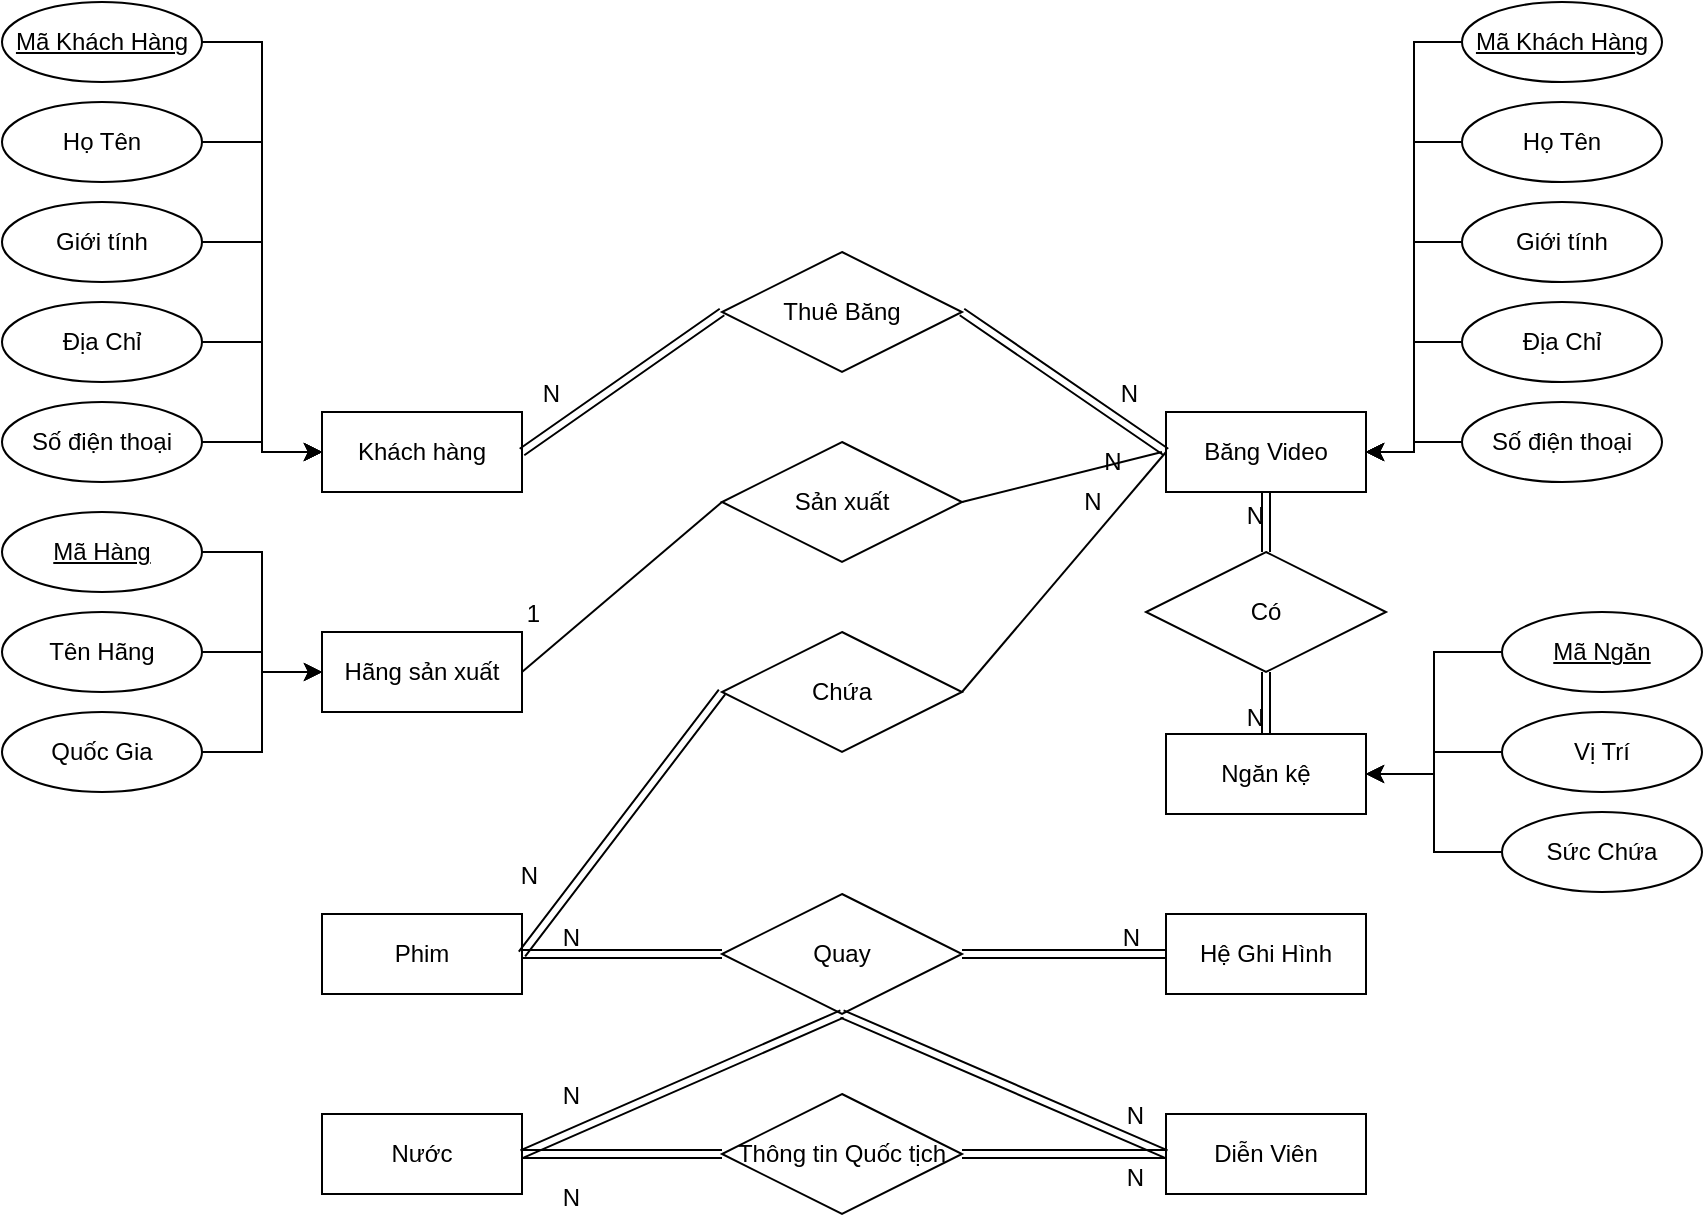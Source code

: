 <mxfile version="26.2.9">
  <diagram name="Page-1" id="sE5Lu7oL2mz3EywR8Kwq">
    <mxGraphModel dx="289" dy="1403" grid="1" gridSize="10" guides="1" tooltips="1" connect="1" arrows="1" fold="1" page="1" pageScale="1" pageWidth="850" pageHeight="1100" math="0" shadow="0">
      <root>
        <mxCell id="0" />
        <mxCell id="1" parent="0" />
        <mxCell id="dkwdVcKG5z0yBtyaXRZx-1" value="Khách hàng" style="whiteSpace=wrap;html=1;align=center;" vertex="1" parent="1">
          <mxGeometry x="200" y="90" width="100" height="40" as="geometry" />
        </mxCell>
        <mxCell id="dkwdVcKG5z0yBtyaXRZx-2" value="Băng Video" style="whiteSpace=wrap;html=1;align=center;" vertex="1" parent="1">
          <mxGeometry x="622" y="90" width="100" height="40" as="geometry" />
        </mxCell>
        <mxCell id="dkwdVcKG5z0yBtyaXRZx-3" value="Hãng sản xuất" style="whiteSpace=wrap;html=1;align=center;" vertex="1" parent="1">
          <mxGeometry x="200" y="200" width="100" height="40" as="geometry" />
        </mxCell>
        <mxCell id="dkwdVcKG5z0yBtyaXRZx-4" value="Phim" style="whiteSpace=wrap;html=1;align=center;" vertex="1" parent="1">
          <mxGeometry x="200" y="341" width="100" height="40" as="geometry" />
        </mxCell>
        <mxCell id="dkwdVcKG5z0yBtyaXRZx-5" value="Ngăn kệ" style="whiteSpace=wrap;html=1;align=center;" vertex="1" parent="1">
          <mxGeometry x="622" y="251" width="100" height="40" as="geometry" />
        </mxCell>
        <mxCell id="dkwdVcKG5z0yBtyaXRZx-6" value="Nước" style="whiteSpace=wrap;html=1;align=center;" vertex="1" parent="1">
          <mxGeometry x="200" y="441" width="100" height="40" as="geometry" />
        </mxCell>
        <mxCell id="dkwdVcKG5z0yBtyaXRZx-7" value="Diễn Viên" style="whiteSpace=wrap;html=1;align=center;" vertex="1" parent="1">
          <mxGeometry x="622" y="441" width="100" height="40" as="geometry" />
        </mxCell>
        <mxCell id="dkwdVcKG5z0yBtyaXRZx-8" value="Hệ Ghi Hình" style="whiteSpace=wrap;html=1;align=center;" vertex="1" parent="1">
          <mxGeometry x="622" y="341" width="100" height="40" as="geometry" />
        </mxCell>
        <mxCell id="dkwdVcKG5z0yBtyaXRZx-19" value="Thuê Băng" style="shape=rhombus;perimeter=rhombusPerimeter;whiteSpace=wrap;html=1;align=center;" vertex="1" parent="1">
          <mxGeometry x="400" y="10" width="120" height="60" as="geometry" />
        </mxCell>
        <mxCell id="dkwdVcKG5z0yBtyaXRZx-20" value="" style="shape=link;html=1;rounded=0;exitX=0;exitY=0.5;exitDx=0;exitDy=0;entryX=1;entryY=0.5;entryDx=0;entryDy=0;" edge="1" parent="1" source="dkwdVcKG5z0yBtyaXRZx-19" target="dkwdVcKG5z0yBtyaXRZx-1">
          <mxGeometry relative="1" as="geometry">
            <mxPoint x="440" y="270" as="sourcePoint" />
            <mxPoint x="600" y="270" as="targetPoint" />
          </mxGeometry>
        </mxCell>
        <mxCell id="dkwdVcKG5z0yBtyaXRZx-21" value="N" style="resizable=0;html=1;whiteSpace=wrap;align=right;verticalAlign=bottom;" connectable="0" vertex="1" parent="dkwdVcKG5z0yBtyaXRZx-20">
          <mxGeometry x="1" relative="1" as="geometry">
            <mxPoint x="20" y="-20" as="offset" />
          </mxGeometry>
        </mxCell>
        <mxCell id="dkwdVcKG5z0yBtyaXRZx-23" value="" style="shape=link;html=1;rounded=0;exitX=1;exitY=0.5;exitDx=0;exitDy=0;entryX=0;entryY=0.5;entryDx=0;entryDy=0;" edge="1" parent="1" source="dkwdVcKG5z0yBtyaXRZx-19" target="dkwdVcKG5z0yBtyaXRZx-2">
          <mxGeometry relative="1" as="geometry">
            <mxPoint x="410" y="50" as="sourcePoint" />
            <mxPoint x="310" y="120" as="targetPoint" />
          </mxGeometry>
        </mxCell>
        <mxCell id="dkwdVcKG5z0yBtyaXRZx-24" value="N" style="resizable=0;html=1;whiteSpace=wrap;align=right;verticalAlign=bottom;" connectable="0" vertex="1" parent="dkwdVcKG5z0yBtyaXRZx-23">
          <mxGeometry x="1" relative="1" as="geometry">
            <mxPoint x="-12" y="-20" as="offset" />
          </mxGeometry>
        </mxCell>
        <mxCell id="dkwdVcKG5z0yBtyaXRZx-27" value="Sản xuất" style="shape=rhombus;perimeter=rhombusPerimeter;whiteSpace=wrap;html=1;align=center;" vertex="1" parent="1">
          <mxGeometry x="400" y="105" width="120" height="60" as="geometry" />
        </mxCell>
        <mxCell id="dkwdVcKG5z0yBtyaXRZx-28" value="" style="endArrow=none;html=1;rounded=0;exitX=0;exitY=0.5;exitDx=0;exitDy=0;entryX=1;entryY=0.5;entryDx=0;entryDy=0;" edge="1" parent="1" source="dkwdVcKG5z0yBtyaXRZx-27" target="dkwdVcKG5z0yBtyaXRZx-3">
          <mxGeometry relative="1" as="geometry">
            <mxPoint x="450" y="390" as="sourcePoint" />
            <mxPoint x="610" y="390" as="targetPoint" />
          </mxGeometry>
        </mxCell>
        <mxCell id="dkwdVcKG5z0yBtyaXRZx-29" value="1" style="resizable=0;html=1;whiteSpace=wrap;align=right;verticalAlign=bottom;" connectable="0" vertex="1" parent="dkwdVcKG5z0yBtyaXRZx-28">
          <mxGeometry x="1" relative="1" as="geometry">
            <mxPoint x="10" y="-20" as="offset" />
          </mxGeometry>
        </mxCell>
        <mxCell id="dkwdVcKG5z0yBtyaXRZx-30" value="" style="endArrow=none;html=1;rounded=0;exitX=1;exitY=0.5;exitDx=0;exitDy=0;" edge="1" parent="1" source="dkwdVcKG5z0yBtyaXRZx-27">
          <mxGeometry relative="1" as="geometry">
            <mxPoint x="400" y="380" as="sourcePoint" />
            <mxPoint x="620" y="110" as="targetPoint" />
          </mxGeometry>
        </mxCell>
        <mxCell id="dkwdVcKG5z0yBtyaXRZx-31" value="N" style="text;html=1;align=center;verticalAlign=middle;resizable=0;points=[];autosize=1;strokeColor=none;fillColor=none;" vertex="1" parent="1">
          <mxGeometry x="580" y="100" width="30" height="30" as="geometry" />
        </mxCell>
        <mxCell id="dkwdVcKG5z0yBtyaXRZx-33" value="Có" style="shape=rhombus;perimeter=rhombusPerimeter;whiteSpace=wrap;html=1;align=center;" vertex="1" parent="1">
          <mxGeometry x="612" y="160" width="120" height="60" as="geometry" />
        </mxCell>
        <mxCell id="dkwdVcKG5z0yBtyaXRZx-36" value="" style="shape=link;html=1;rounded=0;exitX=0.5;exitY=1;exitDx=0;exitDy=0;entryX=0.5;entryY=0;entryDx=0;entryDy=0;" edge="1" parent="1" source="dkwdVcKG5z0yBtyaXRZx-33" target="dkwdVcKG5z0yBtyaXRZx-5">
          <mxGeometry relative="1" as="geometry">
            <mxPoint x="500" y="280" as="sourcePoint" />
            <mxPoint x="660" y="280" as="targetPoint" />
          </mxGeometry>
        </mxCell>
        <mxCell id="dkwdVcKG5z0yBtyaXRZx-37" value="N" style="resizable=0;html=1;whiteSpace=wrap;align=right;verticalAlign=bottom;" connectable="0" vertex="1" parent="dkwdVcKG5z0yBtyaXRZx-36">
          <mxGeometry x="1" relative="1" as="geometry" />
        </mxCell>
        <mxCell id="dkwdVcKG5z0yBtyaXRZx-38" value="" style="shape=link;html=1;rounded=0;entryX=0.5;entryY=1;entryDx=0;entryDy=0;" edge="1" parent="1" source="dkwdVcKG5z0yBtyaXRZx-33" target="dkwdVcKG5z0yBtyaXRZx-2">
          <mxGeometry relative="1" as="geometry">
            <mxPoint x="500" y="280" as="sourcePoint" />
            <mxPoint x="590" y="220" as="targetPoint" />
          </mxGeometry>
        </mxCell>
        <mxCell id="dkwdVcKG5z0yBtyaXRZx-39" value="N" style="resizable=0;html=1;whiteSpace=wrap;align=right;verticalAlign=bottom;" connectable="0" vertex="1" parent="dkwdVcKG5z0yBtyaXRZx-38">
          <mxGeometry x="1" relative="1" as="geometry">
            <mxPoint y="20" as="offset" />
          </mxGeometry>
        </mxCell>
        <mxCell id="dkwdVcKG5z0yBtyaXRZx-40" value="Chứa" style="shape=rhombus;perimeter=rhombusPerimeter;whiteSpace=wrap;html=1;align=center;" vertex="1" parent="1">
          <mxGeometry x="400" y="200" width="120" height="60" as="geometry" />
        </mxCell>
        <mxCell id="dkwdVcKG5z0yBtyaXRZx-41" value="" style="endArrow=none;html=1;rounded=0;exitX=1;exitY=0.5;exitDx=0;exitDy=0;entryX=0;entryY=0.5;entryDx=0;entryDy=0;" edge="1" parent="1" source="dkwdVcKG5z0yBtyaXRZx-40" target="dkwdVcKG5z0yBtyaXRZx-2">
          <mxGeometry relative="1" as="geometry">
            <mxPoint x="400" y="280" as="sourcePoint" />
            <mxPoint x="560" y="280" as="targetPoint" />
          </mxGeometry>
        </mxCell>
        <mxCell id="dkwdVcKG5z0yBtyaXRZx-42" value="N" style="text;html=1;align=center;verticalAlign=middle;resizable=0;points=[];autosize=1;strokeColor=none;fillColor=none;" vertex="1" parent="1">
          <mxGeometry x="570" y="120" width="30" height="30" as="geometry" />
        </mxCell>
        <mxCell id="dkwdVcKG5z0yBtyaXRZx-45" value="" style="shape=link;html=1;rounded=0;exitX=0;exitY=0.5;exitDx=0;exitDy=0;entryX=1;entryY=0.5;entryDx=0;entryDy=0;" edge="1" parent="1" source="dkwdVcKG5z0yBtyaXRZx-40" target="dkwdVcKG5z0yBtyaXRZx-4">
          <mxGeometry relative="1" as="geometry">
            <mxPoint x="400" y="380" as="sourcePoint" />
            <mxPoint x="560" y="380" as="targetPoint" />
          </mxGeometry>
        </mxCell>
        <mxCell id="dkwdVcKG5z0yBtyaXRZx-46" value="N" style="resizable=0;html=1;whiteSpace=wrap;align=right;verticalAlign=bottom;" connectable="0" vertex="1" parent="dkwdVcKG5z0yBtyaXRZx-45">
          <mxGeometry x="1" relative="1" as="geometry">
            <mxPoint x="10" y="-31" as="offset" />
          </mxGeometry>
        </mxCell>
        <mxCell id="dkwdVcKG5z0yBtyaXRZx-47" value="Quay" style="shape=rhombus;perimeter=rhombusPerimeter;whiteSpace=wrap;html=1;align=center;" vertex="1" parent="1">
          <mxGeometry x="400" y="331" width="120" height="60" as="geometry" />
        </mxCell>
        <mxCell id="dkwdVcKG5z0yBtyaXRZx-48" value="" style="shape=link;html=1;rounded=0;exitX=0;exitY=0.5;exitDx=0;exitDy=0;entryX=1;entryY=0.5;entryDx=0;entryDy=0;" edge="1" parent="1" source="dkwdVcKG5z0yBtyaXRZx-47" target="dkwdVcKG5z0yBtyaXRZx-4">
          <mxGeometry relative="1" as="geometry">
            <mxPoint x="400" y="380" as="sourcePoint" />
            <mxPoint x="560" y="380" as="targetPoint" />
          </mxGeometry>
        </mxCell>
        <mxCell id="dkwdVcKG5z0yBtyaXRZx-49" value="N" style="resizable=0;html=1;whiteSpace=wrap;align=right;verticalAlign=bottom;" connectable="0" vertex="1" parent="dkwdVcKG5z0yBtyaXRZx-48">
          <mxGeometry x="1" relative="1" as="geometry">
            <mxPoint x="30" as="offset" />
          </mxGeometry>
        </mxCell>
        <mxCell id="dkwdVcKG5z0yBtyaXRZx-50" value="" style="shape=link;html=1;rounded=0;exitX=1;exitY=0.5;exitDx=0;exitDy=0;entryX=0;entryY=0.5;entryDx=0;entryDy=0;" edge="1" parent="1" source="dkwdVcKG5z0yBtyaXRZx-47" target="dkwdVcKG5z0yBtyaXRZx-8">
          <mxGeometry relative="1" as="geometry">
            <mxPoint x="410" y="371" as="sourcePoint" />
            <mxPoint x="310" y="371" as="targetPoint" />
          </mxGeometry>
        </mxCell>
        <mxCell id="dkwdVcKG5z0yBtyaXRZx-51" value="N" style="resizable=0;html=1;whiteSpace=wrap;align=right;verticalAlign=bottom;" connectable="0" vertex="1" parent="dkwdVcKG5z0yBtyaXRZx-50">
          <mxGeometry x="1" relative="1" as="geometry">
            <mxPoint x="-12" as="offset" />
          </mxGeometry>
        </mxCell>
        <mxCell id="dkwdVcKG5z0yBtyaXRZx-52" value="" style="shape=link;html=1;rounded=0;entryX=1;entryY=0.5;entryDx=0;entryDy=0;exitX=0.5;exitY=1;exitDx=0;exitDy=0;" edge="1" parent="1" source="dkwdVcKG5z0yBtyaXRZx-47" target="dkwdVcKG5z0yBtyaXRZx-6">
          <mxGeometry relative="1" as="geometry">
            <mxPoint x="400" y="480" as="sourcePoint" />
            <mxPoint x="560" y="480" as="targetPoint" />
          </mxGeometry>
        </mxCell>
        <mxCell id="dkwdVcKG5z0yBtyaXRZx-53" value="N" style="resizable=0;html=1;whiteSpace=wrap;align=right;verticalAlign=bottom;" connectable="0" vertex="1" parent="dkwdVcKG5z0yBtyaXRZx-52">
          <mxGeometry x="1" relative="1" as="geometry">
            <mxPoint x="30" y="-20" as="offset" />
          </mxGeometry>
        </mxCell>
        <mxCell id="dkwdVcKG5z0yBtyaXRZx-54" value="" style="shape=link;html=1;rounded=0;exitX=0.5;exitY=1;exitDx=0;exitDy=0;entryX=0;entryY=0.5;entryDx=0;entryDy=0;" edge="1" parent="1" source="dkwdVcKG5z0yBtyaXRZx-47" target="dkwdVcKG5z0yBtyaXRZx-7">
          <mxGeometry relative="1" as="geometry">
            <mxPoint x="400" y="480" as="sourcePoint" />
            <mxPoint x="560" y="480" as="targetPoint" />
          </mxGeometry>
        </mxCell>
        <mxCell id="dkwdVcKG5z0yBtyaXRZx-55" value="N" style="resizable=0;html=1;whiteSpace=wrap;align=right;verticalAlign=bottom;" connectable="0" vertex="1" parent="dkwdVcKG5z0yBtyaXRZx-54">
          <mxGeometry x="1" relative="1" as="geometry">
            <mxPoint x="-10" y="-11" as="offset" />
          </mxGeometry>
        </mxCell>
        <mxCell id="dkwdVcKG5z0yBtyaXRZx-57" value="Thông tin Quốc tịch" style="shape=rhombus;perimeter=rhombusPerimeter;whiteSpace=wrap;html=1;align=center;" vertex="1" parent="1">
          <mxGeometry x="400" y="431" width="120" height="60" as="geometry" />
        </mxCell>
        <mxCell id="dkwdVcKG5z0yBtyaXRZx-58" value="" style="shape=link;html=1;rounded=0;exitX=0;exitY=0.5;exitDx=0;exitDy=0;entryX=1;entryY=0.5;entryDx=0;entryDy=0;" edge="1" parent="1" source="dkwdVcKG5z0yBtyaXRZx-57" target="dkwdVcKG5z0yBtyaXRZx-6">
          <mxGeometry relative="1" as="geometry">
            <mxPoint x="400" y="480" as="sourcePoint" />
            <mxPoint x="560" y="480" as="targetPoint" />
          </mxGeometry>
        </mxCell>
        <mxCell id="dkwdVcKG5z0yBtyaXRZx-59" value="N" style="resizable=0;html=1;whiteSpace=wrap;align=right;verticalAlign=bottom;" connectable="0" vertex="1" parent="dkwdVcKG5z0yBtyaXRZx-58">
          <mxGeometry x="1" relative="1" as="geometry">
            <mxPoint x="30" y="30" as="offset" />
          </mxGeometry>
        </mxCell>
        <mxCell id="dkwdVcKG5z0yBtyaXRZx-60" value="" style="shape=link;html=1;rounded=0;exitX=1;exitY=0.5;exitDx=0;exitDy=0;entryX=0;entryY=0.5;entryDx=0;entryDy=0;" edge="1" parent="1" source="dkwdVcKG5z0yBtyaXRZx-57" target="dkwdVcKG5z0yBtyaXRZx-7">
          <mxGeometry relative="1" as="geometry">
            <mxPoint x="410" y="471" as="sourcePoint" />
            <mxPoint x="310" y="471" as="targetPoint" />
          </mxGeometry>
        </mxCell>
        <mxCell id="dkwdVcKG5z0yBtyaXRZx-61" value="N" style="resizable=0;html=1;whiteSpace=wrap;align=right;verticalAlign=bottom;" connectable="0" vertex="1" parent="dkwdVcKG5z0yBtyaXRZx-60">
          <mxGeometry x="1" relative="1" as="geometry">
            <mxPoint x="-10" y="20" as="offset" />
          </mxGeometry>
        </mxCell>
        <mxCell id="dkwdVcKG5z0yBtyaXRZx-67" style="edgeStyle=orthogonalEdgeStyle;rounded=0;orthogonalLoop=1;jettySize=auto;html=1;exitX=1;exitY=0.5;exitDx=0;exitDy=0;entryX=0;entryY=0.5;entryDx=0;entryDy=0;" edge="1" parent="1" source="dkwdVcKG5z0yBtyaXRZx-62" target="dkwdVcKG5z0yBtyaXRZx-1">
          <mxGeometry relative="1" as="geometry" />
        </mxCell>
        <mxCell id="dkwdVcKG5z0yBtyaXRZx-62" value="Mã Khách Hàng" style="ellipse;whiteSpace=wrap;html=1;align=center;fontStyle=4;" vertex="1" parent="1">
          <mxGeometry x="40" y="-115" width="100" height="40" as="geometry" />
        </mxCell>
        <mxCell id="dkwdVcKG5z0yBtyaXRZx-68" style="edgeStyle=orthogonalEdgeStyle;rounded=0;orthogonalLoop=1;jettySize=auto;html=1;exitX=1;exitY=0.5;exitDx=0;exitDy=0;entryX=0;entryY=0.5;entryDx=0;entryDy=0;" edge="1" parent="1" source="dkwdVcKG5z0yBtyaXRZx-63" target="dkwdVcKG5z0yBtyaXRZx-1">
          <mxGeometry relative="1" as="geometry" />
        </mxCell>
        <mxCell id="dkwdVcKG5z0yBtyaXRZx-63" value="Họ Tên" style="ellipse;whiteSpace=wrap;html=1;align=center;" vertex="1" parent="1">
          <mxGeometry x="40" y="-65" width="100" height="40" as="geometry" />
        </mxCell>
        <mxCell id="dkwdVcKG5z0yBtyaXRZx-69" style="edgeStyle=orthogonalEdgeStyle;rounded=0;orthogonalLoop=1;jettySize=auto;html=1;exitX=1;exitY=0.5;exitDx=0;exitDy=0;entryX=0;entryY=0.5;entryDx=0;entryDy=0;" edge="1" parent="1" source="dkwdVcKG5z0yBtyaXRZx-64" target="dkwdVcKG5z0yBtyaXRZx-1">
          <mxGeometry relative="1" as="geometry" />
        </mxCell>
        <mxCell id="dkwdVcKG5z0yBtyaXRZx-64" value="Giới tính" style="ellipse;whiteSpace=wrap;html=1;align=center;" vertex="1" parent="1">
          <mxGeometry x="40" y="-15" width="100" height="40" as="geometry" />
        </mxCell>
        <mxCell id="dkwdVcKG5z0yBtyaXRZx-70" style="edgeStyle=orthogonalEdgeStyle;rounded=0;orthogonalLoop=1;jettySize=auto;html=1;exitX=1;exitY=0.5;exitDx=0;exitDy=0;entryX=0;entryY=0.5;entryDx=0;entryDy=0;" edge="1" parent="1" source="dkwdVcKG5z0yBtyaXRZx-65" target="dkwdVcKG5z0yBtyaXRZx-1">
          <mxGeometry relative="1" as="geometry" />
        </mxCell>
        <mxCell id="dkwdVcKG5z0yBtyaXRZx-65" value="Địa Chỉ" style="ellipse;whiteSpace=wrap;html=1;align=center;" vertex="1" parent="1">
          <mxGeometry x="40" y="35" width="100" height="40" as="geometry" />
        </mxCell>
        <mxCell id="dkwdVcKG5z0yBtyaXRZx-71" style="edgeStyle=orthogonalEdgeStyle;rounded=0;orthogonalLoop=1;jettySize=auto;html=1;exitX=1;exitY=0.5;exitDx=0;exitDy=0;" edge="1" parent="1" source="dkwdVcKG5z0yBtyaXRZx-66" target="dkwdVcKG5z0yBtyaXRZx-1">
          <mxGeometry relative="1" as="geometry" />
        </mxCell>
        <mxCell id="dkwdVcKG5z0yBtyaXRZx-66" value="Số điện thoại" style="ellipse;whiteSpace=wrap;html=1;align=center;" vertex="1" parent="1">
          <mxGeometry x="40" y="85" width="100" height="40" as="geometry" />
        </mxCell>
        <mxCell id="dkwdVcKG5z0yBtyaXRZx-77" style="edgeStyle=orthogonalEdgeStyle;rounded=0;orthogonalLoop=1;jettySize=auto;html=1;exitX=0;exitY=0.5;exitDx=0;exitDy=0;entryX=1;entryY=0.5;entryDx=0;entryDy=0;" edge="1" parent="1" source="dkwdVcKG5z0yBtyaXRZx-72" target="dkwdVcKG5z0yBtyaXRZx-2">
          <mxGeometry relative="1" as="geometry" />
        </mxCell>
        <mxCell id="dkwdVcKG5z0yBtyaXRZx-72" value="Mã Khách Hàng" style="ellipse;whiteSpace=wrap;html=1;align=center;fontStyle=4;" vertex="1" parent="1">
          <mxGeometry x="770" y="-115" width="100" height="40" as="geometry" />
        </mxCell>
        <mxCell id="dkwdVcKG5z0yBtyaXRZx-78" style="edgeStyle=orthogonalEdgeStyle;rounded=0;orthogonalLoop=1;jettySize=auto;html=1;exitX=0;exitY=0.5;exitDx=0;exitDy=0;entryX=1;entryY=0.5;entryDx=0;entryDy=0;" edge="1" parent="1" source="dkwdVcKG5z0yBtyaXRZx-73" target="dkwdVcKG5z0yBtyaXRZx-2">
          <mxGeometry relative="1" as="geometry" />
        </mxCell>
        <mxCell id="dkwdVcKG5z0yBtyaXRZx-73" value="Họ Tên" style="ellipse;whiteSpace=wrap;html=1;align=center;" vertex="1" parent="1">
          <mxGeometry x="770" y="-65" width="100" height="40" as="geometry" />
        </mxCell>
        <mxCell id="dkwdVcKG5z0yBtyaXRZx-79" style="edgeStyle=orthogonalEdgeStyle;rounded=0;orthogonalLoop=1;jettySize=auto;html=1;exitX=0;exitY=0.5;exitDx=0;exitDy=0;entryX=1;entryY=0.5;entryDx=0;entryDy=0;" edge="1" parent="1" source="dkwdVcKG5z0yBtyaXRZx-74" target="dkwdVcKG5z0yBtyaXRZx-2">
          <mxGeometry relative="1" as="geometry" />
        </mxCell>
        <mxCell id="dkwdVcKG5z0yBtyaXRZx-74" value="Giới tính" style="ellipse;whiteSpace=wrap;html=1;align=center;" vertex="1" parent="1">
          <mxGeometry x="770" y="-15" width="100" height="40" as="geometry" />
        </mxCell>
        <mxCell id="dkwdVcKG5z0yBtyaXRZx-80" style="edgeStyle=orthogonalEdgeStyle;rounded=0;orthogonalLoop=1;jettySize=auto;html=1;exitX=0;exitY=0.5;exitDx=0;exitDy=0;entryX=1;entryY=0.5;entryDx=0;entryDy=0;" edge="1" parent="1" source="dkwdVcKG5z0yBtyaXRZx-75" target="dkwdVcKG5z0yBtyaXRZx-2">
          <mxGeometry relative="1" as="geometry" />
        </mxCell>
        <mxCell id="dkwdVcKG5z0yBtyaXRZx-75" value="Địa Chỉ" style="ellipse;whiteSpace=wrap;html=1;align=center;" vertex="1" parent="1">
          <mxGeometry x="770" y="35" width="100" height="40" as="geometry" />
        </mxCell>
        <mxCell id="dkwdVcKG5z0yBtyaXRZx-81" style="edgeStyle=orthogonalEdgeStyle;rounded=0;orthogonalLoop=1;jettySize=auto;html=1;exitX=0;exitY=0.5;exitDx=0;exitDy=0;entryX=1;entryY=0.5;entryDx=0;entryDy=0;" edge="1" parent="1" source="dkwdVcKG5z0yBtyaXRZx-76" target="dkwdVcKG5z0yBtyaXRZx-2">
          <mxGeometry relative="1" as="geometry" />
        </mxCell>
        <mxCell id="dkwdVcKG5z0yBtyaXRZx-76" value="Số điện thoại" style="ellipse;whiteSpace=wrap;html=1;align=center;" vertex="1" parent="1">
          <mxGeometry x="770" y="85" width="100" height="40" as="geometry" />
        </mxCell>
        <mxCell id="dkwdVcKG5z0yBtyaXRZx-85" style="edgeStyle=orthogonalEdgeStyle;rounded=0;orthogonalLoop=1;jettySize=auto;html=1;exitX=1;exitY=0.5;exitDx=0;exitDy=0;entryX=0;entryY=0.5;entryDx=0;entryDy=0;" edge="1" parent="1" source="dkwdVcKG5z0yBtyaXRZx-82" target="dkwdVcKG5z0yBtyaXRZx-3">
          <mxGeometry relative="1" as="geometry" />
        </mxCell>
        <mxCell id="dkwdVcKG5z0yBtyaXRZx-82" value="Mã Hàng" style="ellipse;whiteSpace=wrap;html=1;align=center;fontStyle=4;" vertex="1" parent="1">
          <mxGeometry x="40" y="140" width="100" height="40" as="geometry" />
        </mxCell>
        <mxCell id="dkwdVcKG5z0yBtyaXRZx-86" style="edgeStyle=orthogonalEdgeStyle;rounded=0;orthogonalLoop=1;jettySize=auto;html=1;exitX=1;exitY=0.5;exitDx=0;exitDy=0;entryX=0;entryY=0.5;entryDx=0;entryDy=0;" edge="1" parent="1" source="dkwdVcKG5z0yBtyaXRZx-83" target="dkwdVcKG5z0yBtyaXRZx-3">
          <mxGeometry relative="1" as="geometry" />
        </mxCell>
        <mxCell id="dkwdVcKG5z0yBtyaXRZx-83" value="Tên Hãng" style="ellipse;whiteSpace=wrap;html=1;align=center;" vertex="1" parent="1">
          <mxGeometry x="40" y="190" width="100" height="40" as="geometry" />
        </mxCell>
        <mxCell id="dkwdVcKG5z0yBtyaXRZx-87" style="edgeStyle=orthogonalEdgeStyle;rounded=0;orthogonalLoop=1;jettySize=auto;html=1;exitX=1;exitY=0.5;exitDx=0;exitDy=0;entryX=0;entryY=0.5;entryDx=0;entryDy=0;" edge="1" parent="1" source="dkwdVcKG5z0yBtyaXRZx-84" target="dkwdVcKG5z0yBtyaXRZx-3">
          <mxGeometry relative="1" as="geometry" />
        </mxCell>
        <mxCell id="dkwdVcKG5z0yBtyaXRZx-84" value="Quốc Gia" style="ellipse;whiteSpace=wrap;html=1;align=center;" vertex="1" parent="1">
          <mxGeometry x="40" y="240" width="100" height="40" as="geometry" />
        </mxCell>
        <mxCell id="dkwdVcKG5z0yBtyaXRZx-91" style="edgeStyle=orthogonalEdgeStyle;rounded=0;orthogonalLoop=1;jettySize=auto;html=1;exitX=0;exitY=0.5;exitDx=0;exitDy=0;entryX=1;entryY=0.5;entryDx=0;entryDy=0;" edge="1" parent="1" source="dkwdVcKG5z0yBtyaXRZx-88" target="dkwdVcKG5z0yBtyaXRZx-5">
          <mxGeometry relative="1" as="geometry" />
        </mxCell>
        <mxCell id="dkwdVcKG5z0yBtyaXRZx-88" value="Mã Ngăn" style="ellipse;whiteSpace=wrap;html=1;align=center;fontStyle=4;" vertex="1" parent="1">
          <mxGeometry x="790" y="190" width="100" height="40" as="geometry" />
        </mxCell>
        <mxCell id="dkwdVcKG5z0yBtyaXRZx-93" style="edgeStyle=orthogonalEdgeStyle;rounded=0;orthogonalLoop=1;jettySize=auto;html=1;exitX=0;exitY=0.5;exitDx=0;exitDy=0;entryX=1;entryY=0.5;entryDx=0;entryDy=0;" edge="1" parent="1" source="dkwdVcKG5z0yBtyaXRZx-89" target="dkwdVcKG5z0yBtyaXRZx-5">
          <mxGeometry relative="1" as="geometry" />
        </mxCell>
        <mxCell id="dkwdVcKG5z0yBtyaXRZx-89" value="Vị Trí" style="ellipse;whiteSpace=wrap;html=1;align=center;" vertex="1" parent="1">
          <mxGeometry x="790" y="240" width="100" height="40" as="geometry" />
        </mxCell>
        <mxCell id="dkwdVcKG5z0yBtyaXRZx-94" style="edgeStyle=orthogonalEdgeStyle;rounded=0;orthogonalLoop=1;jettySize=auto;html=1;exitX=0;exitY=0.5;exitDx=0;exitDy=0;entryX=1;entryY=0.5;entryDx=0;entryDy=0;" edge="1" parent="1" source="dkwdVcKG5z0yBtyaXRZx-90" target="dkwdVcKG5z0yBtyaXRZx-5">
          <mxGeometry relative="1" as="geometry" />
        </mxCell>
        <mxCell id="dkwdVcKG5z0yBtyaXRZx-90" value="Sức Chứa" style="ellipse;whiteSpace=wrap;html=1;align=center;" vertex="1" parent="1">
          <mxGeometry x="790" y="290" width="100" height="40" as="geometry" />
        </mxCell>
      </root>
    </mxGraphModel>
  </diagram>
</mxfile>
